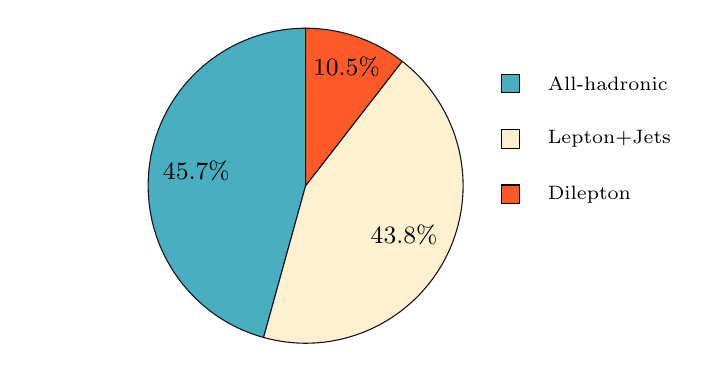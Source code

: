 % -*- root: ../../Thesis.tex -*-
\definecolor{pink}{RGB}{221,87,122}
\definecolor{cream}{RGB}{255,240,207}
\definecolor{blue}{RGB}{73,174,192}
\definecolor{orange}{RGB}{254,90,39}
\definecolor{darkblu}{RGB}{19,23,35}
\definecolor{grey}{RGB}{153,153,153}

\tikzstyle{chart}=[
  legend label/.style={font={\scriptsize},anchor=west,align=left},
  legend box/.style={rectangle, draw, minimum size=5pt},
  axis/.style={black,semithick,->},
  axis label/.style={anchor=east,font={\tiny}},
]

\tikzstyle{pie chart}=[
  chart,
  slice/.style={line cap=round, line join=round, thin,draw=darkblu},
  pie title/.style={font={\bf}},
  slice type/.style 2 args={
    ##1/.style={fill=##2},
    values of ##1/.style={}
  }
]

\pgfdeclarelayer{background}
\pgfdeclarelayer{foreground}
\pgfsetlayers{background,main,foreground}

\newcommand{\pie}[3][]{
    \begin{scope}[#1]
    \pgfmathsetmacro{\curA}{90}
    \pgfmathsetmacro{\r}{1}
    \def\c{(0,0)}
    \foreach \v/\s in{#3}{
        \pgfmathsetmacro{\deltaA}{\v/100*360}
        \pgfmathsetmacro{\nextA}{\curA + \deltaA}
        \pgfmathsetmacro{\midA}{(\curA+\nextA)/2}

        \path[slice,\s] \c
            -- +(\curA:\r)
            arc (\curA:\nextA:\r)
            -- cycle;
        \pgfmathsetmacro{\d}{max((\deltaA * -(.5/50) + 1) , .5)}

        \begin{pgfonlayer}{foreground}
        \path \c -- node[pos=0.7,pie values,values of \s]{$\v\%$} +(\midA:\r);
        \end{pgfonlayer}

        \global\let\curA\nextA
    }
    \end{scope}
}

\newcommand{\legend}[2][]{
  \begin{scope}[#1]
    \path
    \foreach \n/\s in {#2}
    {
      ++(0,-10pt) node[\s,legend box] {} +(5pt,0) node[legend label] {\n}
    }
    ;
  \end{scope}
}

\begin{tikzpicture}
[
  pie chart,
  slice type={comet}{blue},
  slice type={coltello}{cream},
  slice type={caffe}{orange},
  pie values/.style={font={\small}},
  scale=2
]

  \pie[values of caffe/.style={pos=0.8}]{}{45.7/comet,43.8/coltello,10.5/caffe}
  \legend[shift={(1.3cm,1cm)}]{{All-hadronic}/comet, {Lepton+Jets}/coltello, {Dilepton}/caffe}
\end{tikzpicture}